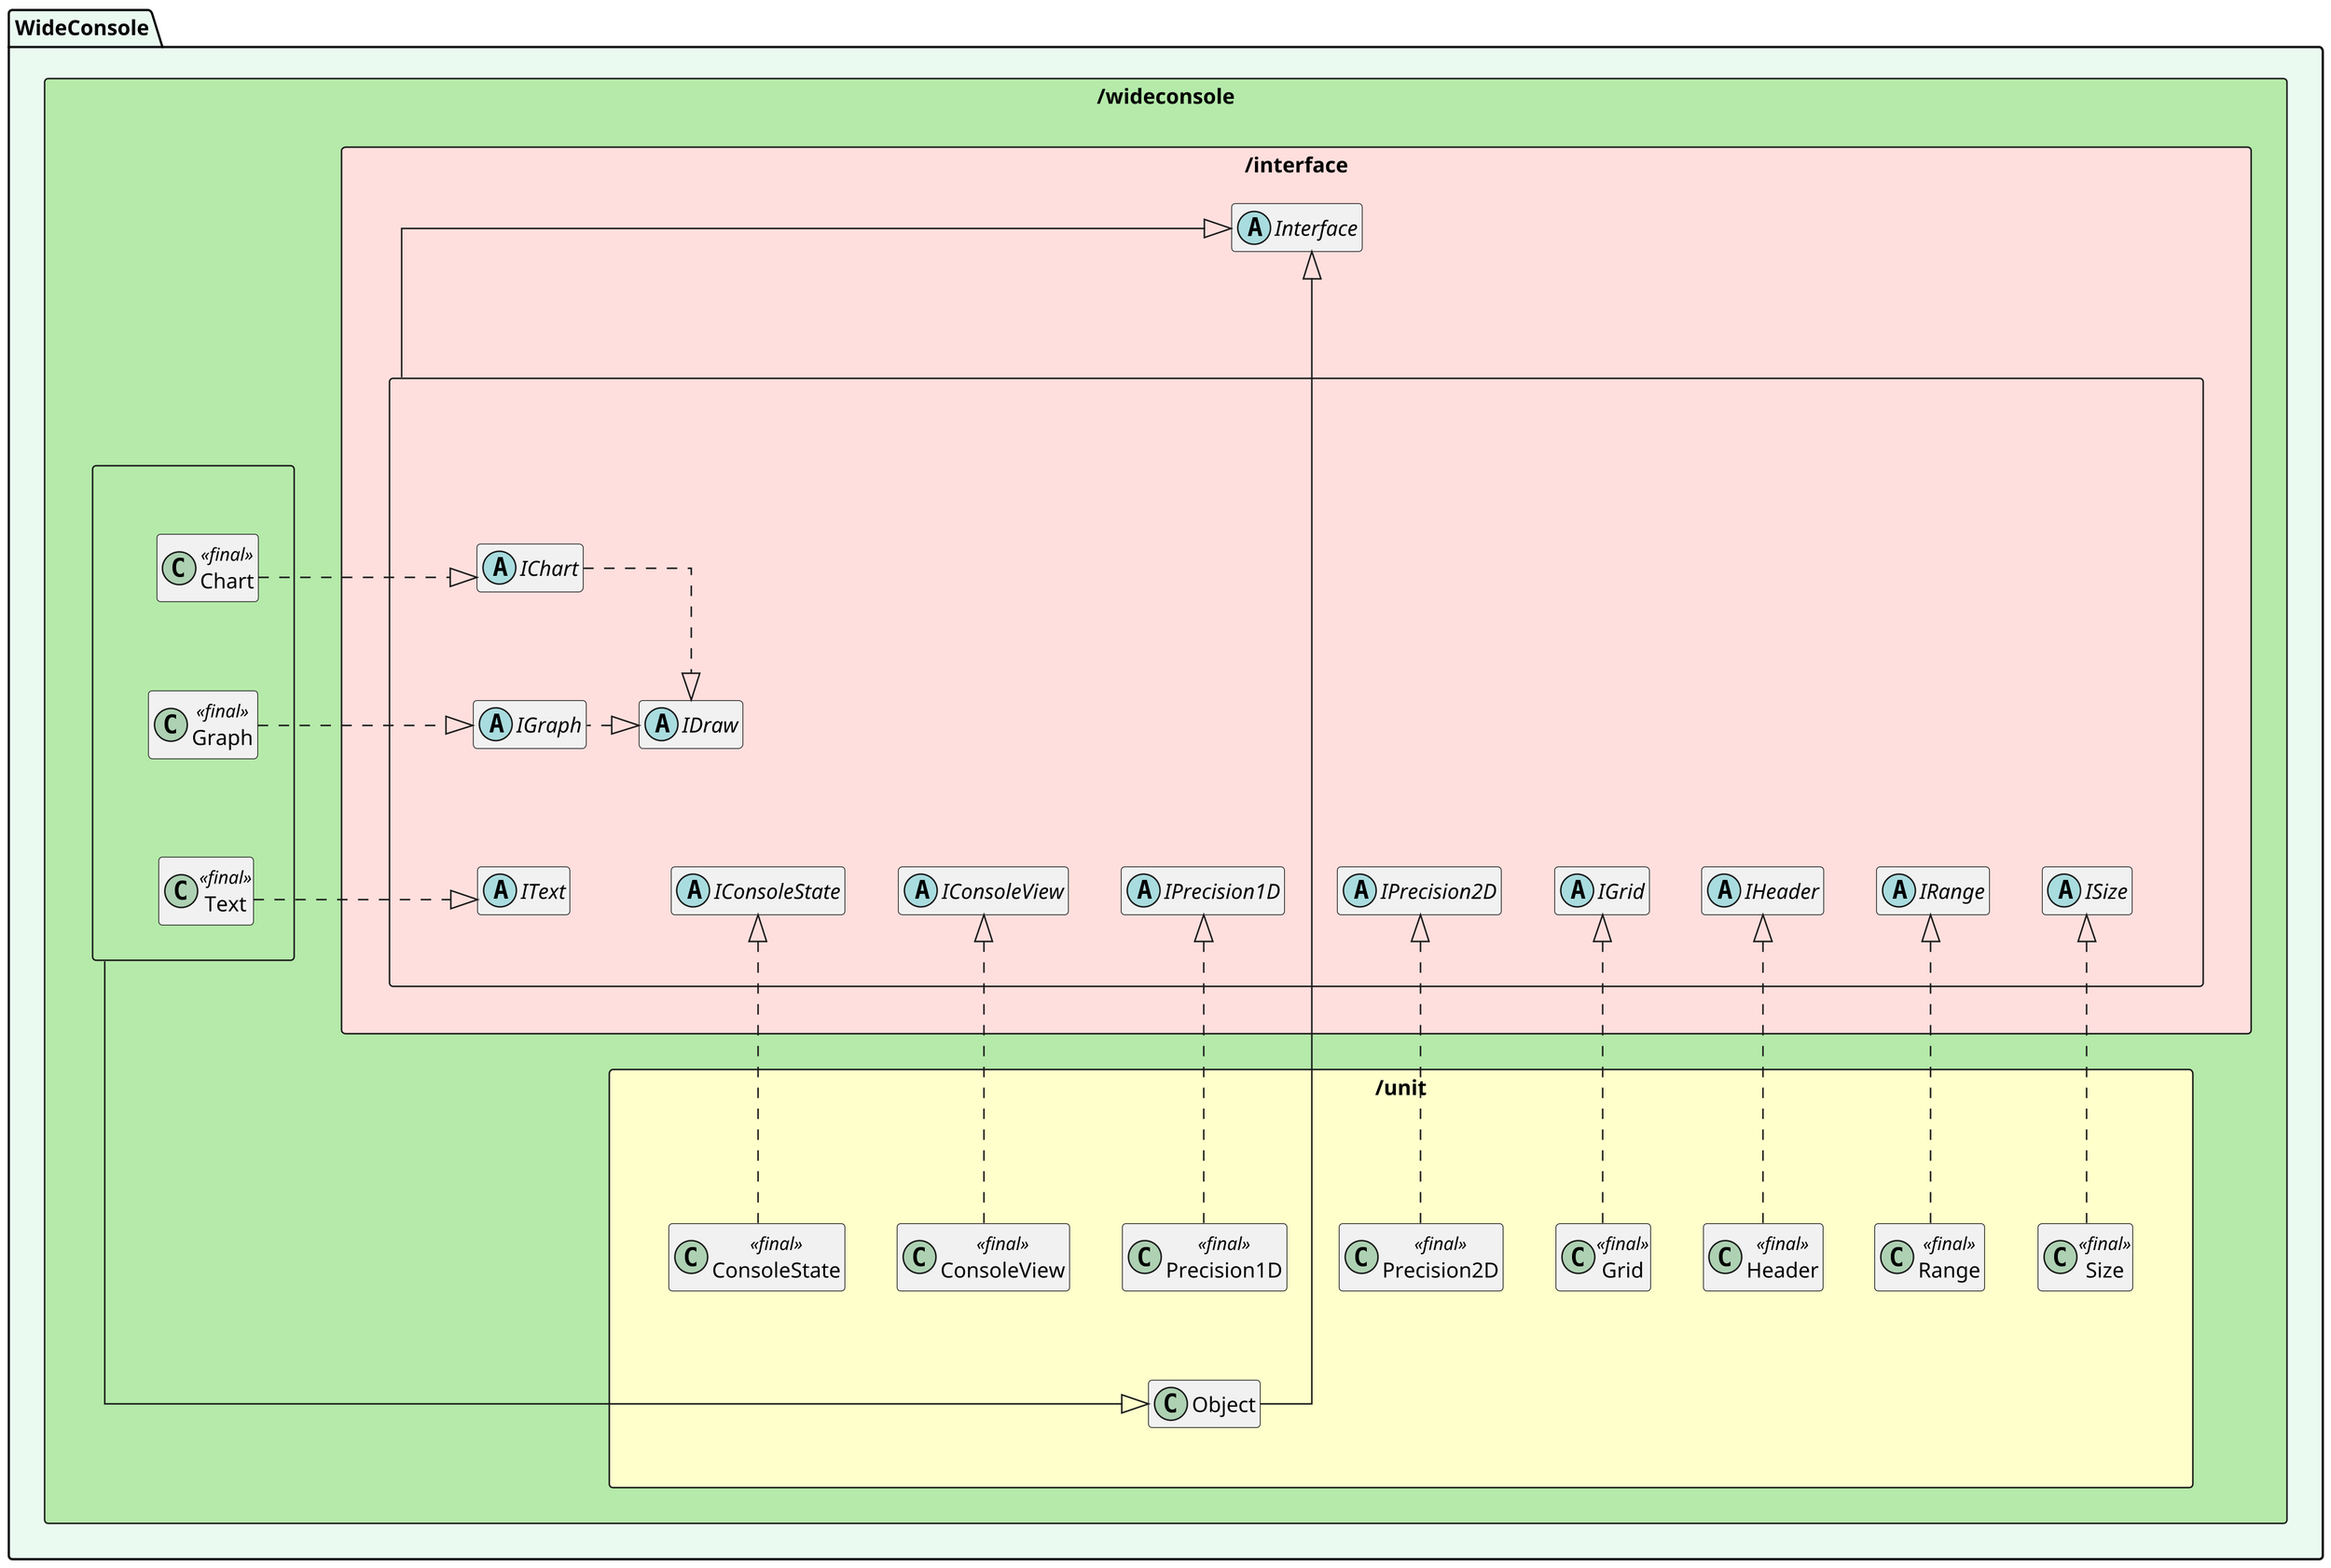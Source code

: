 @startuml

scale 3840 width
hide empty members
skinparam linetype ortho

skinparam package<<Clear>> {
  borderColor Transparent
  fontColor   Transparent
}

namespace WideConsole #EAFAF1 {
  package /wideconsole <<Rectangle>> #B5EAAA {
    package /interface <<Rectangle>> #FFDFDD {
      abstract Interface
      package "" as packIOthers <<Rectangle>> {
        package "" as pcl1 <<Clear>> {
          abstract IChart
          abstract IGraph
          abstract IText
        }
        abstract IDraw
        package "" as pcl2 <<Clear>> {
          abstract IConsoleState
          abstract IPrecision1D
          abstract IPrecision2D
          abstract IConsoleView
          abstract IGrid
          abstract IHeader
          abstract IRange
          abstract ISize
        }
      }
    }

    package /unit <<Rectangle>> #FFFFCC {
      package "" as pcl3 <<Clear>> {
        class Object
        class ConsoleState <<final>>
        class ConsoleView <<final>>
        class Precision1D <<final>>
        class Precision2D <<final>>
        class Grid <<final>>
        class Header <<final>>
        class Range <<final>>
        class Size <<final>>
      }
    }

    package "" as packObjs <<Rectangle>> {
      class Chart <<final>>
      class Graph <<final>>
      class Text <<final>>
    }
  }

' Skeleton
  IChart        -[hidden]d- IGraph
  IGraph        -[hidden]d- IText
  IConsoleState -[hidden]r- IConsoleView
  IConsoleView  -[hidden]r- IPrecision1D
  IPrecision1D  -[hidden]r- IPrecision2D
  IPrecision2D  -[hidden]r- IGrid
  IGrid         -[hidden]r- IHeader
  IHeader       -[hidden]r- IRange
  IRange        -[hidden]r- ISize
  ISize         -[hidden]r- IText

  IText -[hidden]d- Chart
  IDraw -[hidden]d- IConsoleState

  Chart        -[hidden]d- Graph
  Graph        -[hidden]d- Text
  Precision1D  -[hidden]d- Object
  ConsoleState -[hidden]r- ConsoleView
  ConsoleView  -[hidden]r- Precision1D
  Precision1D  -[hidden]r- Precision2D
  Precision2D  -[hidden]r- Grid
  Grid         -[hidden]r- Header
  Header       -[hidden]r- Range
  Range        -[hidden]r- Size

' Inheritances & Implementations
  packIOthers --u-|> Interface

  IChart .d.|> IDraw
  IGraph .l.|> IDraw

  ConsoleState .u.|> IConsoleState
  ConsoleView  .u.|> IConsoleView
  Precision1D  .u.|> IPrecision1D
  Precision2D  .u.|> IPrecision2D
  Grid         .u.|> IGrid
  Header       .u.|> IHeader
  Range        .u.|> IRange
  Size         .u.|> ISize

  Chart .r.|> IChart
  Graph .r.|> IGraph
  Text  .r.|> IText

  Object   --|> Interface
  packObjs --|> Object
}

@enduml
